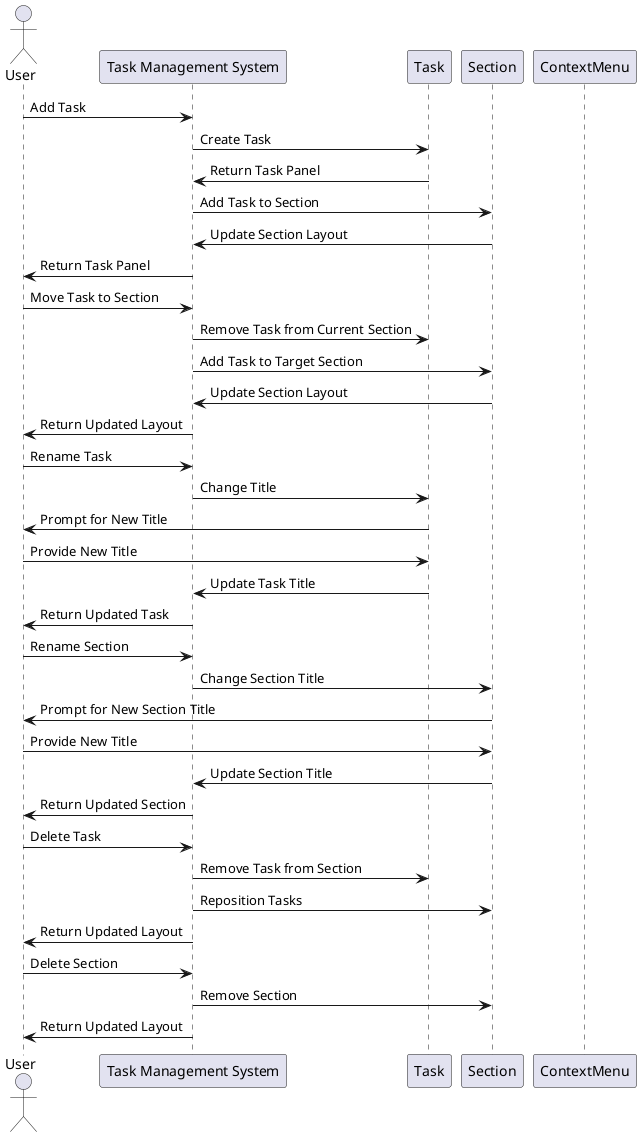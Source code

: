 @startuml
actor User
participant "Task Management System" as System
participant "Task" as Task
participant "Section" as Section
participant "ContextMenu" as Menu

User -> System: Add Task
System -> Task: Create Task
Task -> System: Return Task Panel
System -> Section: Add Task to Section
Section -> System: Update Section Layout
System -> User: Return Task Panel

User -> System: Move Task to Section
System -> Task: Remove Task from Current Section
System -> Section: Add Task to Target Section
Section -> System: Update Section Layout
System -> User: Return Updated Layout

User -> System: Rename Task
System -> Task: Change Title
Task -> User: Prompt for New Title
User -> Task: Provide New Title
Task -> System: Update Task Title
System -> User: Return Updated Task

User -> System: Rename Section
System -> Section: Change Section Title
Section -> User: Prompt for New Section Title
User -> Section: Provide New Title
Section -> System: Update Section Title
System -> User: Return Updated Section

User -> System: Delete Task
System -> Task: Remove Task from Section
System -> Section: Reposition Tasks
System -> User: Return Updated Layout

User -> System: Delete Section
System -> Section: Remove Section
System -> User: Return Updated Layout

@enduml
